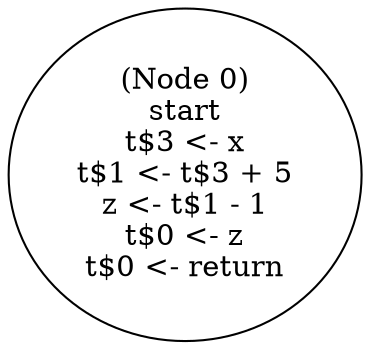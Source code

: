 digraph main_post {
  n0 [label="(Node 0)\nstart\nt$3 <- x\nt$1 <- t$3 + 5\nz <- t$1 - 1\nt$0 <- z\nt$0 <- return\n"];
}
